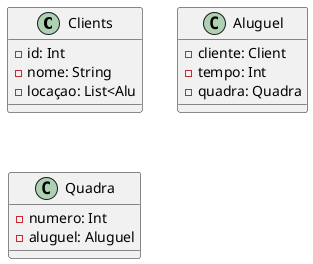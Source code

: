 @startuml ginasio
class Clients {
  - id: Int
  - nome: String
  - locaçao: List<Alu
}

class Aluguel {
  - cliente: Client
  - tempo: Int
  - quadra: Quadra
}

class Quadra {
  - numero: Int
  - aluguel: Aluguel
}
@enduml